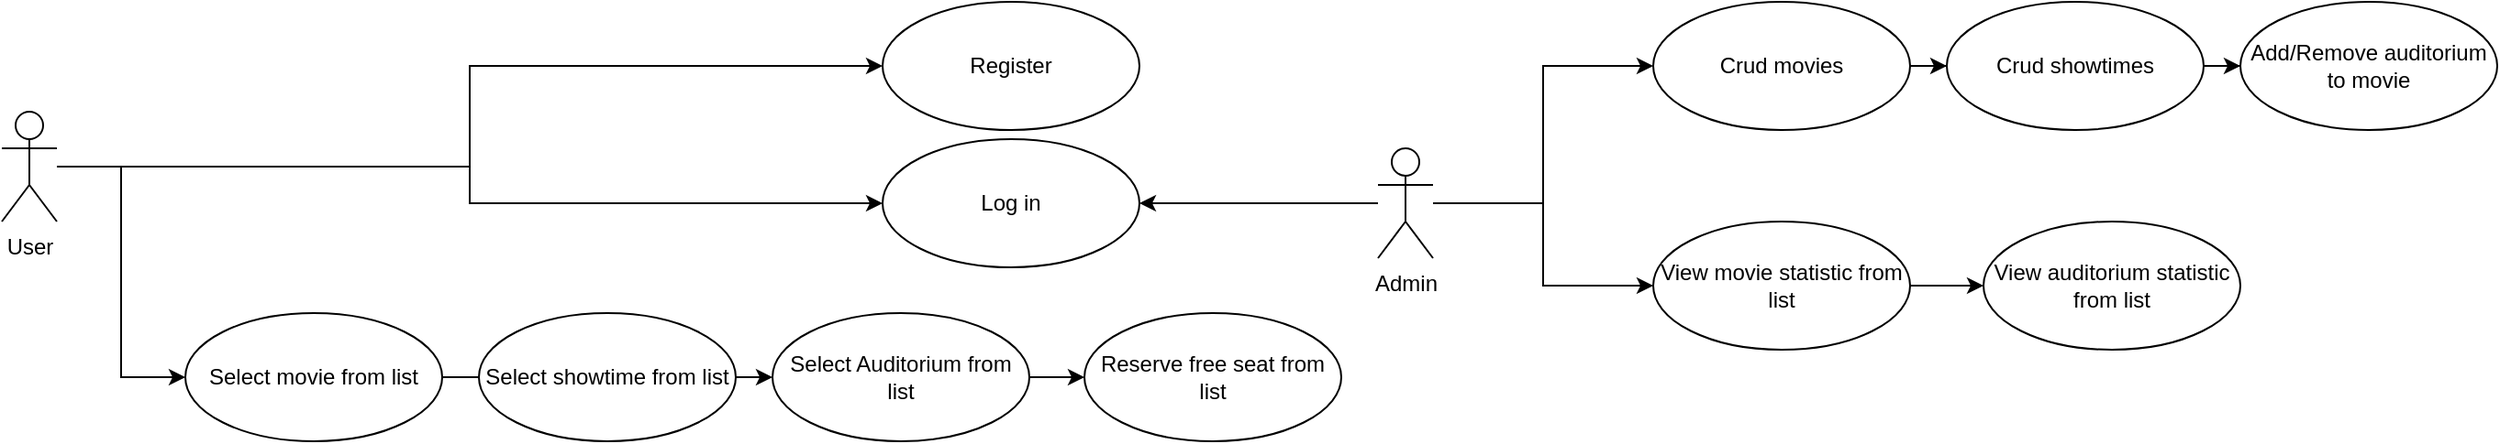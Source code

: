 <mxfile version="24.7.8">
  <diagram name="Page-1" id="urToz_TxoqsLqZ5IQnIK">
    <mxGraphModel grid="1" page="1" gridSize="10" guides="1" tooltips="1" connect="1" arrows="1" fold="1" pageScale="1" pageWidth="827" pageHeight="1169" math="0" shadow="0">
      <root>
        <mxCell id="0" />
        <mxCell id="1" parent="0" />
        <mxCell id="4MbK3a_Zt9pyAfJg-caS-10" style="edgeStyle=orthogonalEdgeStyle;rounded=0;orthogonalLoop=1;jettySize=auto;html=1;entryX=1;entryY=0.5;entryDx=0;entryDy=0;" edge="1" parent="1" source="4MbK3a_Zt9pyAfJg-caS-1" target="4MbK3a_Zt9pyAfJg-caS-8">
          <mxGeometry relative="1" as="geometry" />
        </mxCell>
        <mxCell id="4MbK3a_Zt9pyAfJg-caS-14" style="edgeStyle=orthogonalEdgeStyle;rounded=0;orthogonalLoop=1;jettySize=auto;html=1;entryX=0;entryY=0.5;entryDx=0;entryDy=0;" edge="1" parent="1" source="4MbK3a_Zt9pyAfJg-caS-1" target="4MbK3a_Zt9pyAfJg-caS-13">
          <mxGeometry relative="1" as="geometry" />
        </mxCell>
        <mxCell id="4MbK3a_Zt9pyAfJg-caS-25" style="edgeStyle=orthogonalEdgeStyle;rounded=0;orthogonalLoop=1;jettySize=auto;html=1;entryX=0;entryY=0.5;entryDx=0;entryDy=0;" edge="1" parent="1" source="4MbK3a_Zt9pyAfJg-caS-1" target="4MbK3a_Zt9pyAfJg-caS-24">
          <mxGeometry relative="1" as="geometry" />
        </mxCell>
        <mxCell id="4MbK3a_Zt9pyAfJg-caS-1" value="Admin" style="shape=umlActor;verticalLabelPosition=bottom;verticalAlign=top;html=1;" vertex="1" parent="1">
          <mxGeometry x="810" y="90" width="30" height="60" as="geometry" />
        </mxCell>
        <mxCell id="4MbK3a_Zt9pyAfJg-caS-9" style="edgeStyle=orthogonalEdgeStyle;rounded=0;orthogonalLoop=1;jettySize=auto;html=1;entryX=0;entryY=0.5;entryDx=0;entryDy=0;" edge="1" parent="1" source="4MbK3a_Zt9pyAfJg-caS-2" target="4MbK3a_Zt9pyAfJg-caS-8">
          <mxGeometry relative="1" as="geometry" />
        </mxCell>
        <mxCell id="4MbK3a_Zt9pyAfJg-caS-12" style="edgeStyle=orthogonalEdgeStyle;rounded=0;orthogonalLoop=1;jettySize=auto;html=1;" edge="1" parent="1" source="4MbK3a_Zt9pyAfJg-caS-2" target="4MbK3a_Zt9pyAfJg-caS-11">
          <mxGeometry relative="1" as="geometry" />
        </mxCell>
        <mxCell id="4MbK3a_Zt9pyAfJg-caS-17" style="edgeStyle=orthogonalEdgeStyle;rounded=0;orthogonalLoop=1;jettySize=auto;html=1;entryX=0;entryY=0.5;entryDx=0;entryDy=0;" edge="1" parent="1" source="4MbK3a_Zt9pyAfJg-caS-2" target="4MbK3a_Zt9pyAfJg-caS-15">
          <mxGeometry relative="1" as="geometry" />
        </mxCell>
        <mxCell id="4MbK3a_Zt9pyAfJg-caS-2" value="User" style="shape=umlActor;verticalLabelPosition=bottom;verticalAlign=top;html=1;" vertex="1" parent="1">
          <mxGeometry x="60" y="70" width="30" height="60" as="geometry" />
        </mxCell>
        <mxCell id="4MbK3a_Zt9pyAfJg-caS-8" value="Log in" style="ellipse;whiteSpace=wrap;html=1;" vertex="1" parent="1">
          <mxGeometry x="540" y="85" width="140" height="70" as="geometry" />
        </mxCell>
        <mxCell id="4MbK3a_Zt9pyAfJg-caS-11" value="Register" style="ellipse;whiteSpace=wrap;html=1;" vertex="1" parent="1">
          <mxGeometry x="540" y="10" width="140" height="70" as="geometry" />
        </mxCell>
        <mxCell id="4MbK3a_Zt9pyAfJg-caS-32" style="edgeStyle=orthogonalEdgeStyle;rounded=0;orthogonalLoop=1;jettySize=auto;html=1;" edge="1" parent="1" source="4MbK3a_Zt9pyAfJg-caS-13" target="4MbK3a_Zt9pyAfJg-caS-31">
          <mxGeometry relative="1" as="geometry" />
        </mxCell>
        <mxCell id="4MbK3a_Zt9pyAfJg-caS-13" value="Crud movies" style="ellipse;whiteSpace=wrap;html=1;" vertex="1" parent="1">
          <mxGeometry x="960" y="10" width="140" height="70" as="geometry" />
        </mxCell>
        <mxCell id="4MbK3a_Zt9pyAfJg-caS-22" style="edgeStyle=orthogonalEdgeStyle;rounded=0;orthogonalLoop=1;jettySize=auto;html=1;exitX=1;exitY=0.5;exitDx=0;exitDy=0;entryX=0;entryY=0.5;entryDx=0;entryDy=0;" edge="1" parent="1" source="4MbK3a_Zt9pyAfJg-caS-15" target="4MbK3a_Zt9pyAfJg-caS-20">
          <mxGeometry relative="1" as="geometry" />
        </mxCell>
        <mxCell id="4MbK3a_Zt9pyAfJg-caS-15" value="Select movie from list" style="ellipse;whiteSpace=wrap;html=1;" vertex="1" parent="1">
          <mxGeometry x="160" y="180" width="140" height="70" as="geometry" />
        </mxCell>
        <mxCell id="4MbK3a_Zt9pyAfJg-caS-23" style="edgeStyle=orthogonalEdgeStyle;rounded=0;orthogonalLoop=1;jettySize=auto;html=1;exitX=1;exitY=0.5;exitDx=0;exitDy=0;entryX=0;entryY=0.5;entryDx=0;entryDy=0;" edge="1" parent="1" source="4MbK3a_Zt9pyAfJg-caS-20" target="4MbK3a_Zt9pyAfJg-caS-21">
          <mxGeometry relative="1" as="geometry" />
        </mxCell>
        <mxCell id="4MbK3a_Zt9pyAfJg-caS-20" value="Select Auditorium from list" style="ellipse;whiteSpace=wrap;html=1;" vertex="1" parent="1">
          <mxGeometry x="480" y="180" width="140" height="70" as="geometry" />
        </mxCell>
        <mxCell id="4MbK3a_Zt9pyAfJg-caS-21" value="Reserve free seat from list" style="ellipse;whiteSpace=wrap;html=1;" vertex="1" parent="1">
          <mxGeometry x="650" y="180" width="140" height="70" as="geometry" />
        </mxCell>
        <mxCell id="4MbK3a_Zt9pyAfJg-caS-27" style="edgeStyle=orthogonalEdgeStyle;rounded=0;orthogonalLoop=1;jettySize=auto;html=1;entryX=0;entryY=0.5;entryDx=0;entryDy=0;" edge="1" parent="1" source="4MbK3a_Zt9pyAfJg-caS-24" target="4MbK3a_Zt9pyAfJg-caS-26">
          <mxGeometry relative="1" as="geometry" />
        </mxCell>
        <mxCell id="4MbK3a_Zt9pyAfJg-caS-24" value="View movie statistic from list" style="ellipse;whiteSpace=wrap;html=1;" vertex="1" parent="1">
          <mxGeometry x="960" y="130" width="140" height="70" as="geometry" />
        </mxCell>
        <mxCell id="4MbK3a_Zt9pyAfJg-caS-26" value="View auditorium statistic from list" style="ellipse;whiteSpace=wrap;html=1;" vertex="1" parent="1">
          <mxGeometry x="1140" y="130" width="140" height="70" as="geometry" />
        </mxCell>
        <mxCell id="4MbK3a_Zt9pyAfJg-caS-28" value="Add/Remove auditorium to movie" style="ellipse;whiteSpace=wrap;html=1;" vertex="1" parent="1">
          <mxGeometry x="1280" y="10" width="140" height="70" as="geometry" />
        </mxCell>
        <mxCell id="4MbK3a_Zt9pyAfJg-caS-30" value="Select showtime from list" style="ellipse;whiteSpace=wrap;html=1;" vertex="1" parent="1">
          <mxGeometry x="320" y="180" width="140" height="70" as="geometry" />
        </mxCell>
        <mxCell id="4MbK3a_Zt9pyAfJg-caS-33" style="edgeStyle=orthogonalEdgeStyle;rounded=0;orthogonalLoop=1;jettySize=auto;html=1;" edge="1" parent="1" source="4MbK3a_Zt9pyAfJg-caS-31" target="4MbK3a_Zt9pyAfJg-caS-28">
          <mxGeometry relative="1" as="geometry" />
        </mxCell>
        <mxCell id="4MbK3a_Zt9pyAfJg-caS-31" value="Crud showtimes" style="ellipse;whiteSpace=wrap;html=1;" vertex="1" parent="1">
          <mxGeometry x="1120" y="10" width="140" height="70" as="geometry" />
        </mxCell>
      </root>
    </mxGraphModel>
  </diagram>
</mxfile>
